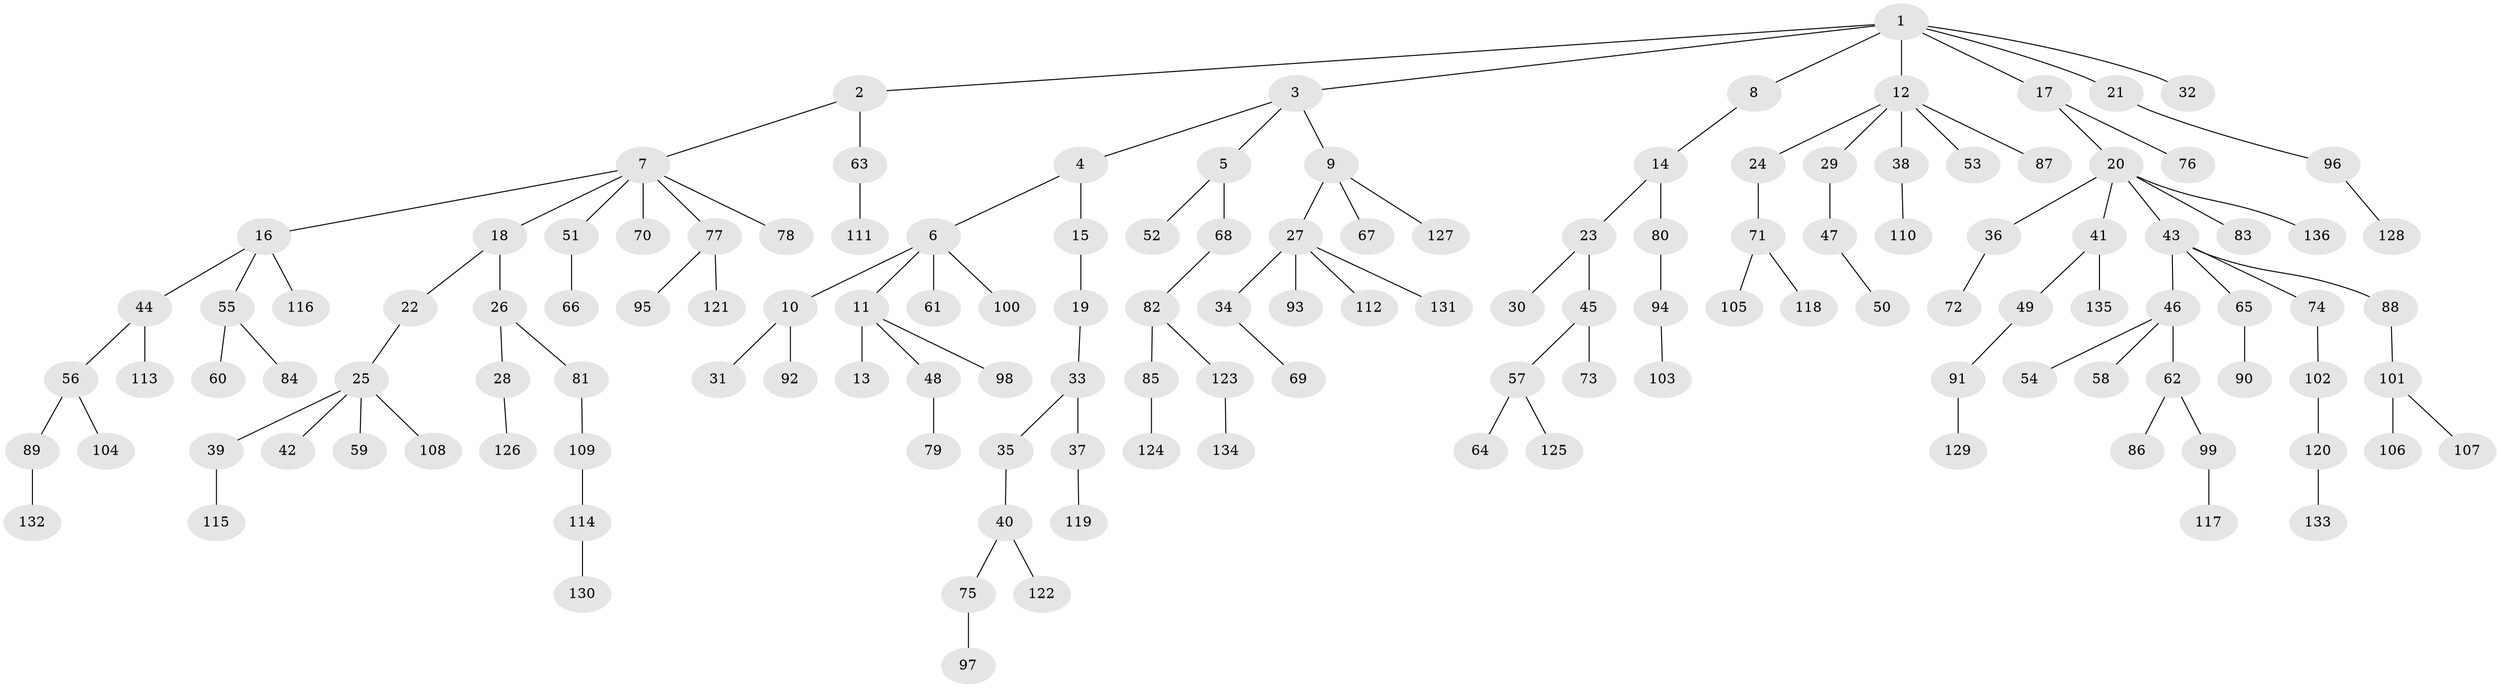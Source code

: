 // Generated by graph-tools (version 1.1) at 2025/50/03/09/25 03:50:21]
// undirected, 136 vertices, 135 edges
graph export_dot {
graph [start="1"]
  node [color=gray90,style=filled];
  1;
  2;
  3;
  4;
  5;
  6;
  7;
  8;
  9;
  10;
  11;
  12;
  13;
  14;
  15;
  16;
  17;
  18;
  19;
  20;
  21;
  22;
  23;
  24;
  25;
  26;
  27;
  28;
  29;
  30;
  31;
  32;
  33;
  34;
  35;
  36;
  37;
  38;
  39;
  40;
  41;
  42;
  43;
  44;
  45;
  46;
  47;
  48;
  49;
  50;
  51;
  52;
  53;
  54;
  55;
  56;
  57;
  58;
  59;
  60;
  61;
  62;
  63;
  64;
  65;
  66;
  67;
  68;
  69;
  70;
  71;
  72;
  73;
  74;
  75;
  76;
  77;
  78;
  79;
  80;
  81;
  82;
  83;
  84;
  85;
  86;
  87;
  88;
  89;
  90;
  91;
  92;
  93;
  94;
  95;
  96;
  97;
  98;
  99;
  100;
  101;
  102;
  103;
  104;
  105;
  106;
  107;
  108;
  109;
  110;
  111;
  112;
  113;
  114;
  115;
  116;
  117;
  118;
  119;
  120;
  121;
  122;
  123;
  124;
  125;
  126;
  127;
  128;
  129;
  130;
  131;
  132;
  133;
  134;
  135;
  136;
  1 -- 2;
  1 -- 3;
  1 -- 8;
  1 -- 12;
  1 -- 17;
  1 -- 21;
  1 -- 32;
  2 -- 7;
  2 -- 63;
  3 -- 4;
  3 -- 5;
  3 -- 9;
  4 -- 6;
  4 -- 15;
  5 -- 52;
  5 -- 68;
  6 -- 10;
  6 -- 11;
  6 -- 61;
  6 -- 100;
  7 -- 16;
  7 -- 18;
  7 -- 51;
  7 -- 70;
  7 -- 77;
  7 -- 78;
  8 -- 14;
  9 -- 27;
  9 -- 67;
  9 -- 127;
  10 -- 31;
  10 -- 92;
  11 -- 13;
  11 -- 48;
  11 -- 98;
  12 -- 24;
  12 -- 29;
  12 -- 38;
  12 -- 53;
  12 -- 87;
  14 -- 23;
  14 -- 80;
  15 -- 19;
  16 -- 44;
  16 -- 55;
  16 -- 116;
  17 -- 20;
  17 -- 76;
  18 -- 22;
  18 -- 26;
  19 -- 33;
  20 -- 36;
  20 -- 41;
  20 -- 43;
  20 -- 83;
  20 -- 136;
  21 -- 96;
  22 -- 25;
  23 -- 30;
  23 -- 45;
  24 -- 71;
  25 -- 39;
  25 -- 42;
  25 -- 59;
  25 -- 108;
  26 -- 28;
  26 -- 81;
  27 -- 34;
  27 -- 93;
  27 -- 112;
  27 -- 131;
  28 -- 126;
  29 -- 47;
  33 -- 35;
  33 -- 37;
  34 -- 69;
  35 -- 40;
  36 -- 72;
  37 -- 119;
  38 -- 110;
  39 -- 115;
  40 -- 75;
  40 -- 122;
  41 -- 49;
  41 -- 135;
  43 -- 46;
  43 -- 65;
  43 -- 74;
  43 -- 88;
  44 -- 56;
  44 -- 113;
  45 -- 57;
  45 -- 73;
  46 -- 54;
  46 -- 58;
  46 -- 62;
  47 -- 50;
  48 -- 79;
  49 -- 91;
  51 -- 66;
  55 -- 60;
  55 -- 84;
  56 -- 89;
  56 -- 104;
  57 -- 64;
  57 -- 125;
  62 -- 86;
  62 -- 99;
  63 -- 111;
  65 -- 90;
  68 -- 82;
  71 -- 105;
  71 -- 118;
  74 -- 102;
  75 -- 97;
  77 -- 95;
  77 -- 121;
  80 -- 94;
  81 -- 109;
  82 -- 85;
  82 -- 123;
  85 -- 124;
  88 -- 101;
  89 -- 132;
  91 -- 129;
  94 -- 103;
  96 -- 128;
  99 -- 117;
  101 -- 106;
  101 -- 107;
  102 -- 120;
  109 -- 114;
  114 -- 130;
  120 -- 133;
  123 -- 134;
}
